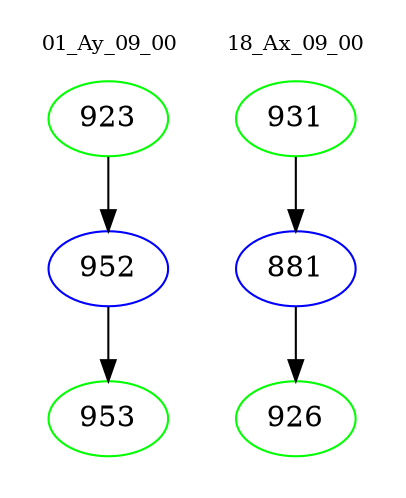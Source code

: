 digraph{
subgraph cluster_0 {
color = white
label = "01_Ay_09_00";
fontsize=10;
T0_923 [label="923", color="green"]
T0_923 -> T0_952 [color="black"]
T0_952 [label="952", color="blue"]
T0_952 -> T0_953 [color="black"]
T0_953 [label="953", color="green"]
}
subgraph cluster_1 {
color = white
label = "18_Ax_09_00";
fontsize=10;
T1_931 [label="931", color="green"]
T1_931 -> T1_881 [color="black"]
T1_881 [label="881", color="blue"]
T1_881 -> T1_926 [color="black"]
T1_926 [label="926", color="green"]
}
}
